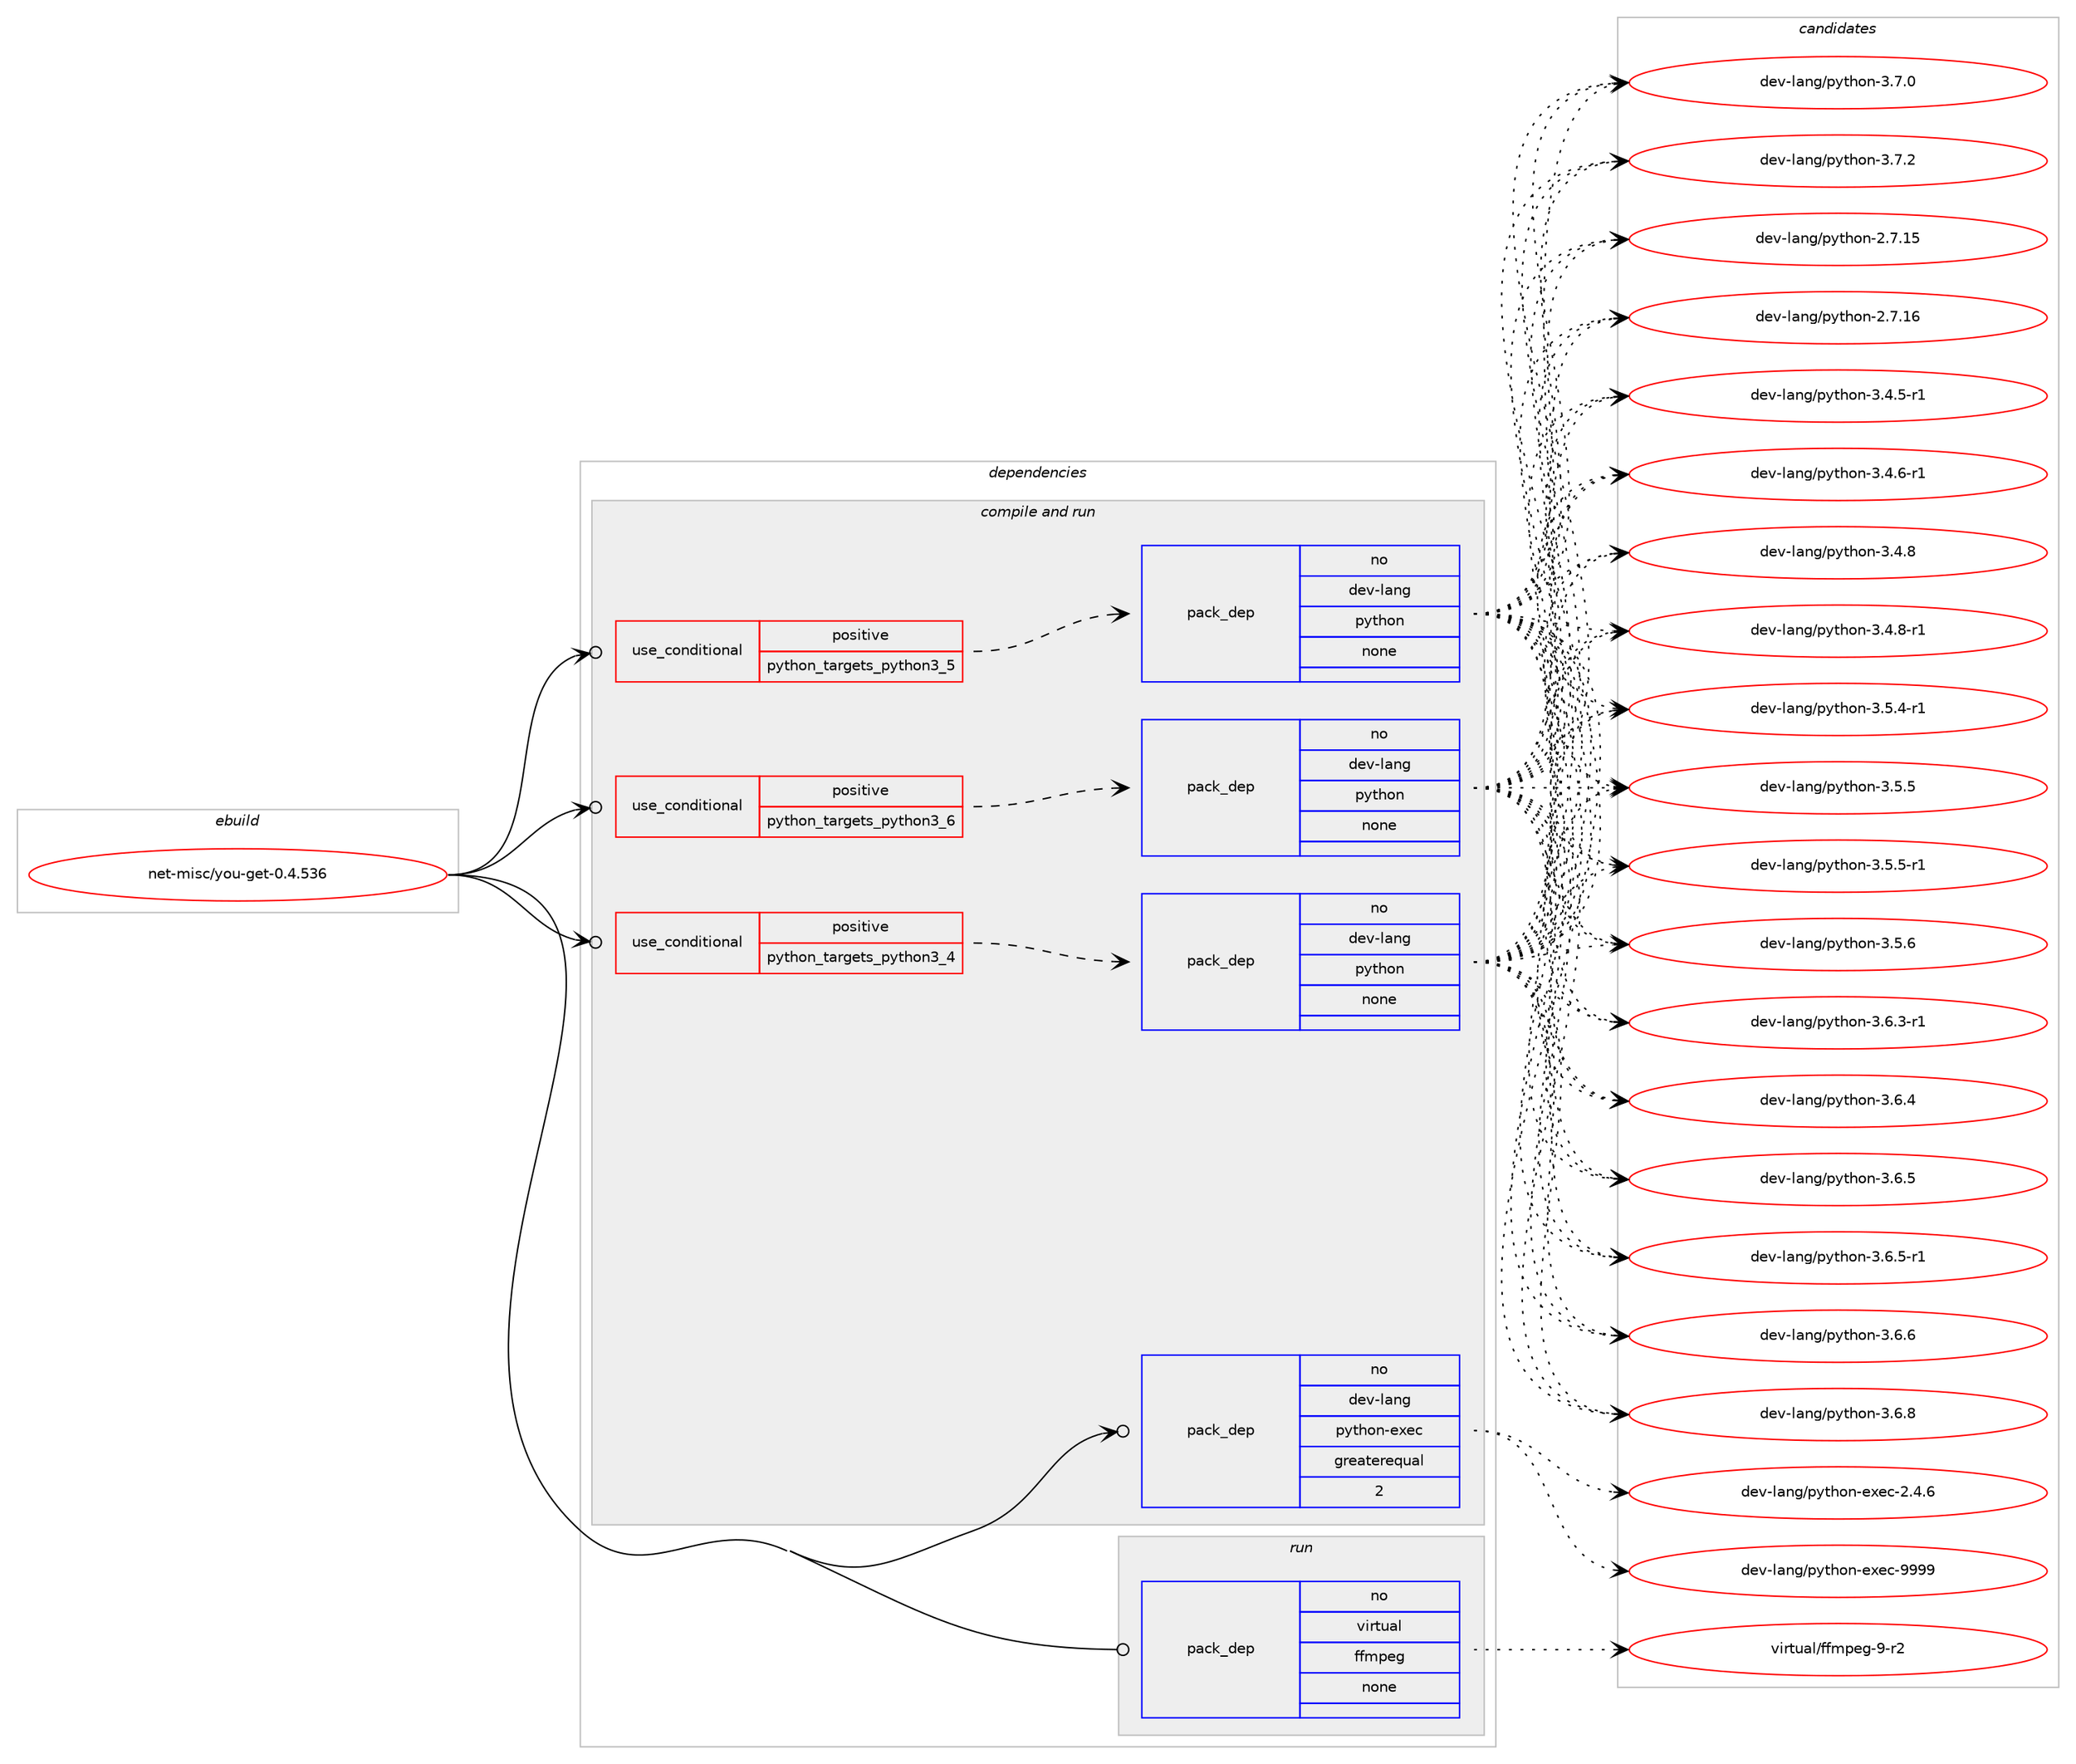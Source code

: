 digraph prolog {

# *************
# Graph options
# *************

newrank=true;
concentrate=true;
compound=true;
graph [rankdir=LR,fontname=Helvetica,fontsize=10,ranksep=1.5];#, ranksep=2.5, nodesep=0.2];
edge  [arrowhead=vee];
node  [fontname=Helvetica,fontsize=10];

# **********
# The ebuild
# **********

subgraph cluster_leftcol {
color=gray;
rank=same;
label=<<i>ebuild</i>>;
id [label="net-misc/you-get-0.4.536", color=red, width=4, href="../net-misc/you-get-0.4.536.svg"];
}

# ****************
# The dependencies
# ****************

subgraph cluster_midcol {
color=gray;
label=<<i>dependencies</i>>;
subgraph cluster_compile {
fillcolor="#eeeeee";
style=filled;
label=<<i>compile</i>>;
}
subgraph cluster_compileandrun {
fillcolor="#eeeeee";
style=filled;
label=<<i>compile and run</i>>;
subgraph cond449661 {
dependency1673830 [label=<<TABLE BORDER="0" CELLBORDER="1" CELLSPACING="0" CELLPADDING="4"><TR><TD ROWSPAN="3" CELLPADDING="10">use_conditional</TD></TR><TR><TD>positive</TD></TR><TR><TD>python_targets_python3_4</TD></TR></TABLE>>, shape=none, color=red];
subgraph pack1196836 {
dependency1673831 [label=<<TABLE BORDER="0" CELLBORDER="1" CELLSPACING="0" CELLPADDING="4" WIDTH="220"><TR><TD ROWSPAN="6" CELLPADDING="30">pack_dep</TD></TR><TR><TD WIDTH="110">no</TD></TR><TR><TD>dev-lang</TD></TR><TR><TD>python</TD></TR><TR><TD>none</TD></TR><TR><TD></TD></TR></TABLE>>, shape=none, color=blue];
}
dependency1673830:e -> dependency1673831:w [weight=20,style="dashed",arrowhead="vee"];
}
id:e -> dependency1673830:w [weight=20,style="solid",arrowhead="odotvee"];
subgraph cond449662 {
dependency1673832 [label=<<TABLE BORDER="0" CELLBORDER="1" CELLSPACING="0" CELLPADDING="4"><TR><TD ROWSPAN="3" CELLPADDING="10">use_conditional</TD></TR><TR><TD>positive</TD></TR><TR><TD>python_targets_python3_5</TD></TR></TABLE>>, shape=none, color=red];
subgraph pack1196837 {
dependency1673833 [label=<<TABLE BORDER="0" CELLBORDER="1" CELLSPACING="0" CELLPADDING="4" WIDTH="220"><TR><TD ROWSPAN="6" CELLPADDING="30">pack_dep</TD></TR><TR><TD WIDTH="110">no</TD></TR><TR><TD>dev-lang</TD></TR><TR><TD>python</TD></TR><TR><TD>none</TD></TR><TR><TD></TD></TR></TABLE>>, shape=none, color=blue];
}
dependency1673832:e -> dependency1673833:w [weight=20,style="dashed",arrowhead="vee"];
}
id:e -> dependency1673832:w [weight=20,style="solid",arrowhead="odotvee"];
subgraph cond449663 {
dependency1673834 [label=<<TABLE BORDER="0" CELLBORDER="1" CELLSPACING="0" CELLPADDING="4"><TR><TD ROWSPAN="3" CELLPADDING="10">use_conditional</TD></TR><TR><TD>positive</TD></TR><TR><TD>python_targets_python3_6</TD></TR></TABLE>>, shape=none, color=red];
subgraph pack1196838 {
dependency1673835 [label=<<TABLE BORDER="0" CELLBORDER="1" CELLSPACING="0" CELLPADDING="4" WIDTH="220"><TR><TD ROWSPAN="6" CELLPADDING="30">pack_dep</TD></TR><TR><TD WIDTH="110">no</TD></TR><TR><TD>dev-lang</TD></TR><TR><TD>python</TD></TR><TR><TD>none</TD></TR><TR><TD></TD></TR></TABLE>>, shape=none, color=blue];
}
dependency1673834:e -> dependency1673835:w [weight=20,style="dashed",arrowhead="vee"];
}
id:e -> dependency1673834:w [weight=20,style="solid",arrowhead="odotvee"];
subgraph pack1196839 {
dependency1673836 [label=<<TABLE BORDER="0" CELLBORDER="1" CELLSPACING="0" CELLPADDING="4" WIDTH="220"><TR><TD ROWSPAN="6" CELLPADDING="30">pack_dep</TD></TR><TR><TD WIDTH="110">no</TD></TR><TR><TD>dev-lang</TD></TR><TR><TD>python-exec</TD></TR><TR><TD>greaterequal</TD></TR><TR><TD>2</TD></TR></TABLE>>, shape=none, color=blue];
}
id:e -> dependency1673836:w [weight=20,style="solid",arrowhead="odotvee"];
}
subgraph cluster_run {
fillcolor="#eeeeee";
style=filled;
label=<<i>run</i>>;
subgraph pack1196840 {
dependency1673837 [label=<<TABLE BORDER="0" CELLBORDER="1" CELLSPACING="0" CELLPADDING="4" WIDTH="220"><TR><TD ROWSPAN="6" CELLPADDING="30">pack_dep</TD></TR><TR><TD WIDTH="110">no</TD></TR><TR><TD>virtual</TD></TR><TR><TD>ffmpeg</TD></TR><TR><TD>none</TD></TR><TR><TD></TD></TR></TABLE>>, shape=none, color=blue];
}
id:e -> dependency1673837:w [weight=20,style="solid",arrowhead="odot"];
}
}

# **************
# The candidates
# **************

subgraph cluster_choices {
rank=same;
color=gray;
label=<<i>candidates</i>>;

subgraph choice1196836 {
color=black;
nodesep=1;
choice10010111845108971101034711212111610411111045504655464953 [label="dev-lang/python-2.7.15", color=red, width=4,href="../dev-lang/python-2.7.15.svg"];
choice10010111845108971101034711212111610411111045504655464954 [label="dev-lang/python-2.7.16", color=red, width=4,href="../dev-lang/python-2.7.16.svg"];
choice1001011184510897110103471121211161041111104551465246534511449 [label="dev-lang/python-3.4.5-r1", color=red, width=4,href="../dev-lang/python-3.4.5-r1.svg"];
choice1001011184510897110103471121211161041111104551465246544511449 [label="dev-lang/python-3.4.6-r1", color=red, width=4,href="../dev-lang/python-3.4.6-r1.svg"];
choice100101118451089711010347112121116104111110455146524656 [label="dev-lang/python-3.4.8", color=red, width=4,href="../dev-lang/python-3.4.8.svg"];
choice1001011184510897110103471121211161041111104551465246564511449 [label="dev-lang/python-3.4.8-r1", color=red, width=4,href="../dev-lang/python-3.4.8-r1.svg"];
choice1001011184510897110103471121211161041111104551465346524511449 [label="dev-lang/python-3.5.4-r1", color=red, width=4,href="../dev-lang/python-3.5.4-r1.svg"];
choice100101118451089711010347112121116104111110455146534653 [label="dev-lang/python-3.5.5", color=red, width=4,href="../dev-lang/python-3.5.5.svg"];
choice1001011184510897110103471121211161041111104551465346534511449 [label="dev-lang/python-3.5.5-r1", color=red, width=4,href="../dev-lang/python-3.5.5-r1.svg"];
choice100101118451089711010347112121116104111110455146534654 [label="dev-lang/python-3.5.6", color=red, width=4,href="../dev-lang/python-3.5.6.svg"];
choice1001011184510897110103471121211161041111104551465446514511449 [label="dev-lang/python-3.6.3-r1", color=red, width=4,href="../dev-lang/python-3.6.3-r1.svg"];
choice100101118451089711010347112121116104111110455146544652 [label="dev-lang/python-3.6.4", color=red, width=4,href="../dev-lang/python-3.6.4.svg"];
choice100101118451089711010347112121116104111110455146544653 [label="dev-lang/python-3.6.5", color=red, width=4,href="../dev-lang/python-3.6.5.svg"];
choice1001011184510897110103471121211161041111104551465446534511449 [label="dev-lang/python-3.6.5-r1", color=red, width=4,href="../dev-lang/python-3.6.5-r1.svg"];
choice100101118451089711010347112121116104111110455146544654 [label="dev-lang/python-3.6.6", color=red, width=4,href="../dev-lang/python-3.6.6.svg"];
choice100101118451089711010347112121116104111110455146544656 [label="dev-lang/python-3.6.8", color=red, width=4,href="../dev-lang/python-3.6.8.svg"];
choice100101118451089711010347112121116104111110455146554648 [label="dev-lang/python-3.7.0", color=red, width=4,href="../dev-lang/python-3.7.0.svg"];
choice100101118451089711010347112121116104111110455146554650 [label="dev-lang/python-3.7.2", color=red, width=4,href="../dev-lang/python-3.7.2.svg"];
dependency1673831:e -> choice10010111845108971101034711212111610411111045504655464953:w [style=dotted,weight="100"];
dependency1673831:e -> choice10010111845108971101034711212111610411111045504655464954:w [style=dotted,weight="100"];
dependency1673831:e -> choice1001011184510897110103471121211161041111104551465246534511449:w [style=dotted,weight="100"];
dependency1673831:e -> choice1001011184510897110103471121211161041111104551465246544511449:w [style=dotted,weight="100"];
dependency1673831:e -> choice100101118451089711010347112121116104111110455146524656:w [style=dotted,weight="100"];
dependency1673831:e -> choice1001011184510897110103471121211161041111104551465246564511449:w [style=dotted,weight="100"];
dependency1673831:e -> choice1001011184510897110103471121211161041111104551465346524511449:w [style=dotted,weight="100"];
dependency1673831:e -> choice100101118451089711010347112121116104111110455146534653:w [style=dotted,weight="100"];
dependency1673831:e -> choice1001011184510897110103471121211161041111104551465346534511449:w [style=dotted,weight="100"];
dependency1673831:e -> choice100101118451089711010347112121116104111110455146534654:w [style=dotted,weight="100"];
dependency1673831:e -> choice1001011184510897110103471121211161041111104551465446514511449:w [style=dotted,weight="100"];
dependency1673831:e -> choice100101118451089711010347112121116104111110455146544652:w [style=dotted,weight="100"];
dependency1673831:e -> choice100101118451089711010347112121116104111110455146544653:w [style=dotted,weight="100"];
dependency1673831:e -> choice1001011184510897110103471121211161041111104551465446534511449:w [style=dotted,weight="100"];
dependency1673831:e -> choice100101118451089711010347112121116104111110455146544654:w [style=dotted,weight="100"];
dependency1673831:e -> choice100101118451089711010347112121116104111110455146544656:w [style=dotted,weight="100"];
dependency1673831:e -> choice100101118451089711010347112121116104111110455146554648:w [style=dotted,weight="100"];
dependency1673831:e -> choice100101118451089711010347112121116104111110455146554650:w [style=dotted,weight="100"];
}
subgraph choice1196837 {
color=black;
nodesep=1;
choice10010111845108971101034711212111610411111045504655464953 [label="dev-lang/python-2.7.15", color=red, width=4,href="../dev-lang/python-2.7.15.svg"];
choice10010111845108971101034711212111610411111045504655464954 [label="dev-lang/python-2.7.16", color=red, width=4,href="../dev-lang/python-2.7.16.svg"];
choice1001011184510897110103471121211161041111104551465246534511449 [label="dev-lang/python-3.4.5-r1", color=red, width=4,href="../dev-lang/python-3.4.5-r1.svg"];
choice1001011184510897110103471121211161041111104551465246544511449 [label="dev-lang/python-3.4.6-r1", color=red, width=4,href="../dev-lang/python-3.4.6-r1.svg"];
choice100101118451089711010347112121116104111110455146524656 [label="dev-lang/python-3.4.8", color=red, width=4,href="../dev-lang/python-3.4.8.svg"];
choice1001011184510897110103471121211161041111104551465246564511449 [label="dev-lang/python-3.4.8-r1", color=red, width=4,href="../dev-lang/python-3.4.8-r1.svg"];
choice1001011184510897110103471121211161041111104551465346524511449 [label="dev-lang/python-3.5.4-r1", color=red, width=4,href="../dev-lang/python-3.5.4-r1.svg"];
choice100101118451089711010347112121116104111110455146534653 [label="dev-lang/python-3.5.5", color=red, width=4,href="../dev-lang/python-3.5.5.svg"];
choice1001011184510897110103471121211161041111104551465346534511449 [label="dev-lang/python-3.5.5-r1", color=red, width=4,href="../dev-lang/python-3.5.5-r1.svg"];
choice100101118451089711010347112121116104111110455146534654 [label="dev-lang/python-3.5.6", color=red, width=4,href="../dev-lang/python-3.5.6.svg"];
choice1001011184510897110103471121211161041111104551465446514511449 [label="dev-lang/python-3.6.3-r1", color=red, width=4,href="../dev-lang/python-3.6.3-r1.svg"];
choice100101118451089711010347112121116104111110455146544652 [label="dev-lang/python-3.6.4", color=red, width=4,href="../dev-lang/python-3.6.4.svg"];
choice100101118451089711010347112121116104111110455146544653 [label="dev-lang/python-3.6.5", color=red, width=4,href="../dev-lang/python-3.6.5.svg"];
choice1001011184510897110103471121211161041111104551465446534511449 [label="dev-lang/python-3.6.5-r1", color=red, width=4,href="../dev-lang/python-3.6.5-r1.svg"];
choice100101118451089711010347112121116104111110455146544654 [label="dev-lang/python-3.6.6", color=red, width=4,href="../dev-lang/python-3.6.6.svg"];
choice100101118451089711010347112121116104111110455146544656 [label="dev-lang/python-3.6.8", color=red, width=4,href="../dev-lang/python-3.6.8.svg"];
choice100101118451089711010347112121116104111110455146554648 [label="dev-lang/python-3.7.0", color=red, width=4,href="../dev-lang/python-3.7.0.svg"];
choice100101118451089711010347112121116104111110455146554650 [label="dev-lang/python-3.7.2", color=red, width=4,href="../dev-lang/python-3.7.2.svg"];
dependency1673833:e -> choice10010111845108971101034711212111610411111045504655464953:w [style=dotted,weight="100"];
dependency1673833:e -> choice10010111845108971101034711212111610411111045504655464954:w [style=dotted,weight="100"];
dependency1673833:e -> choice1001011184510897110103471121211161041111104551465246534511449:w [style=dotted,weight="100"];
dependency1673833:e -> choice1001011184510897110103471121211161041111104551465246544511449:w [style=dotted,weight="100"];
dependency1673833:e -> choice100101118451089711010347112121116104111110455146524656:w [style=dotted,weight="100"];
dependency1673833:e -> choice1001011184510897110103471121211161041111104551465246564511449:w [style=dotted,weight="100"];
dependency1673833:e -> choice1001011184510897110103471121211161041111104551465346524511449:w [style=dotted,weight="100"];
dependency1673833:e -> choice100101118451089711010347112121116104111110455146534653:w [style=dotted,weight="100"];
dependency1673833:e -> choice1001011184510897110103471121211161041111104551465346534511449:w [style=dotted,weight="100"];
dependency1673833:e -> choice100101118451089711010347112121116104111110455146534654:w [style=dotted,weight="100"];
dependency1673833:e -> choice1001011184510897110103471121211161041111104551465446514511449:w [style=dotted,weight="100"];
dependency1673833:e -> choice100101118451089711010347112121116104111110455146544652:w [style=dotted,weight="100"];
dependency1673833:e -> choice100101118451089711010347112121116104111110455146544653:w [style=dotted,weight="100"];
dependency1673833:e -> choice1001011184510897110103471121211161041111104551465446534511449:w [style=dotted,weight="100"];
dependency1673833:e -> choice100101118451089711010347112121116104111110455146544654:w [style=dotted,weight="100"];
dependency1673833:e -> choice100101118451089711010347112121116104111110455146544656:w [style=dotted,weight="100"];
dependency1673833:e -> choice100101118451089711010347112121116104111110455146554648:w [style=dotted,weight="100"];
dependency1673833:e -> choice100101118451089711010347112121116104111110455146554650:w [style=dotted,weight="100"];
}
subgraph choice1196838 {
color=black;
nodesep=1;
choice10010111845108971101034711212111610411111045504655464953 [label="dev-lang/python-2.7.15", color=red, width=4,href="../dev-lang/python-2.7.15.svg"];
choice10010111845108971101034711212111610411111045504655464954 [label="dev-lang/python-2.7.16", color=red, width=4,href="../dev-lang/python-2.7.16.svg"];
choice1001011184510897110103471121211161041111104551465246534511449 [label="dev-lang/python-3.4.5-r1", color=red, width=4,href="../dev-lang/python-3.4.5-r1.svg"];
choice1001011184510897110103471121211161041111104551465246544511449 [label="dev-lang/python-3.4.6-r1", color=red, width=4,href="../dev-lang/python-3.4.6-r1.svg"];
choice100101118451089711010347112121116104111110455146524656 [label="dev-lang/python-3.4.8", color=red, width=4,href="../dev-lang/python-3.4.8.svg"];
choice1001011184510897110103471121211161041111104551465246564511449 [label="dev-lang/python-3.4.8-r1", color=red, width=4,href="../dev-lang/python-3.4.8-r1.svg"];
choice1001011184510897110103471121211161041111104551465346524511449 [label="dev-lang/python-3.5.4-r1", color=red, width=4,href="../dev-lang/python-3.5.4-r1.svg"];
choice100101118451089711010347112121116104111110455146534653 [label="dev-lang/python-3.5.5", color=red, width=4,href="../dev-lang/python-3.5.5.svg"];
choice1001011184510897110103471121211161041111104551465346534511449 [label="dev-lang/python-3.5.5-r1", color=red, width=4,href="../dev-lang/python-3.5.5-r1.svg"];
choice100101118451089711010347112121116104111110455146534654 [label="dev-lang/python-3.5.6", color=red, width=4,href="../dev-lang/python-3.5.6.svg"];
choice1001011184510897110103471121211161041111104551465446514511449 [label="dev-lang/python-3.6.3-r1", color=red, width=4,href="../dev-lang/python-3.6.3-r1.svg"];
choice100101118451089711010347112121116104111110455146544652 [label="dev-lang/python-3.6.4", color=red, width=4,href="../dev-lang/python-3.6.4.svg"];
choice100101118451089711010347112121116104111110455146544653 [label="dev-lang/python-3.6.5", color=red, width=4,href="../dev-lang/python-3.6.5.svg"];
choice1001011184510897110103471121211161041111104551465446534511449 [label="dev-lang/python-3.6.5-r1", color=red, width=4,href="../dev-lang/python-3.6.5-r1.svg"];
choice100101118451089711010347112121116104111110455146544654 [label="dev-lang/python-3.6.6", color=red, width=4,href="../dev-lang/python-3.6.6.svg"];
choice100101118451089711010347112121116104111110455146544656 [label="dev-lang/python-3.6.8", color=red, width=4,href="../dev-lang/python-3.6.8.svg"];
choice100101118451089711010347112121116104111110455146554648 [label="dev-lang/python-3.7.0", color=red, width=4,href="../dev-lang/python-3.7.0.svg"];
choice100101118451089711010347112121116104111110455146554650 [label="dev-lang/python-3.7.2", color=red, width=4,href="../dev-lang/python-3.7.2.svg"];
dependency1673835:e -> choice10010111845108971101034711212111610411111045504655464953:w [style=dotted,weight="100"];
dependency1673835:e -> choice10010111845108971101034711212111610411111045504655464954:w [style=dotted,weight="100"];
dependency1673835:e -> choice1001011184510897110103471121211161041111104551465246534511449:w [style=dotted,weight="100"];
dependency1673835:e -> choice1001011184510897110103471121211161041111104551465246544511449:w [style=dotted,weight="100"];
dependency1673835:e -> choice100101118451089711010347112121116104111110455146524656:w [style=dotted,weight="100"];
dependency1673835:e -> choice1001011184510897110103471121211161041111104551465246564511449:w [style=dotted,weight="100"];
dependency1673835:e -> choice1001011184510897110103471121211161041111104551465346524511449:w [style=dotted,weight="100"];
dependency1673835:e -> choice100101118451089711010347112121116104111110455146534653:w [style=dotted,weight="100"];
dependency1673835:e -> choice1001011184510897110103471121211161041111104551465346534511449:w [style=dotted,weight="100"];
dependency1673835:e -> choice100101118451089711010347112121116104111110455146534654:w [style=dotted,weight="100"];
dependency1673835:e -> choice1001011184510897110103471121211161041111104551465446514511449:w [style=dotted,weight="100"];
dependency1673835:e -> choice100101118451089711010347112121116104111110455146544652:w [style=dotted,weight="100"];
dependency1673835:e -> choice100101118451089711010347112121116104111110455146544653:w [style=dotted,weight="100"];
dependency1673835:e -> choice1001011184510897110103471121211161041111104551465446534511449:w [style=dotted,weight="100"];
dependency1673835:e -> choice100101118451089711010347112121116104111110455146544654:w [style=dotted,weight="100"];
dependency1673835:e -> choice100101118451089711010347112121116104111110455146544656:w [style=dotted,weight="100"];
dependency1673835:e -> choice100101118451089711010347112121116104111110455146554648:w [style=dotted,weight="100"];
dependency1673835:e -> choice100101118451089711010347112121116104111110455146554650:w [style=dotted,weight="100"];
}
subgraph choice1196839 {
color=black;
nodesep=1;
choice1001011184510897110103471121211161041111104510112010199455046524654 [label="dev-lang/python-exec-2.4.6", color=red, width=4,href="../dev-lang/python-exec-2.4.6.svg"];
choice10010111845108971101034711212111610411111045101120101994557575757 [label="dev-lang/python-exec-9999", color=red, width=4,href="../dev-lang/python-exec-9999.svg"];
dependency1673836:e -> choice1001011184510897110103471121211161041111104510112010199455046524654:w [style=dotted,weight="100"];
dependency1673836:e -> choice10010111845108971101034711212111610411111045101120101994557575757:w [style=dotted,weight="100"];
}
subgraph choice1196840 {
color=black;
nodesep=1;
choice118105114116117971084710210210911210110345574511450 [label="virtual/ffmpeg-9-r2", color=red, width=4,href="../virtual/ffmpeg-9-r2.svg"];
dependency1673837:e -> choice118105114116117971084710210210911210110345574511450:w [style=dotted,weight="100"];
}
}

}
